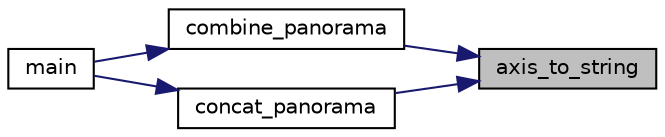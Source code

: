 digraph "axis_to_string"
{
 // LATEX_PDF_SIZE
  edge [fontname="Helvetica",fontsize="10",labelfontname="Helvetica",labelfontsize="10"];
  node [fontname="Helvetica",fontsize="10",shape=record];
  rankdir="RL";
  Node1 [label="axis_to_string",height=0.2,width=0.4,color="black", fillcolor="grey75", style="filled", fontcolor="black",tooltip="Convert enum Axis to std::string c++ type."];
  Node1 -> Node2 [dir="back",color="midnightblue",fontsize="10",style="solid",fontname="Helvetica"];
  Node2 [label="combine_panorama",height=0.2,width=0.4,color="black", fillcolor="white", style="filled",URL="$panorama_8cpp.html#ace676f23339f0c1f6559a487f81ae353",tooltip="Combine PANORAMA feature maps SDM, NDM and GNDM in PANORAMA extended representation."];
  Node2 -> Node3 [dir="back",color="midnightblue",fontsize="10",style="solid",fontname="Helvetica"];
  Node3 [label="main",height=0.2,width=0.4,color="black", fillcolor="white", style="filled",URL="$main_8cpp.html#a0ddf1224851353fc92bfbff6f499fa97",tooltip=" "];
  Node1 -> Node4 [dir="back",color="midnightblue",fontsize="10",style="solid",fontname="Helvetica"];
  Node4 [label="concat_panorama",height=0.2,width=0.4,color="black", fillcolor="white", style="filled",URL="$panorama_8cpp.html#ad78b7169176c7d2dcd074d78f4afe1e9",tooltip="Concatenation PANORAMA feature maps SDM and NDM."];
  Node4 -> Node3 [dir="back",color="midnightblue",fontsize="10",style="solid",fontname="Helvetica"];
}
